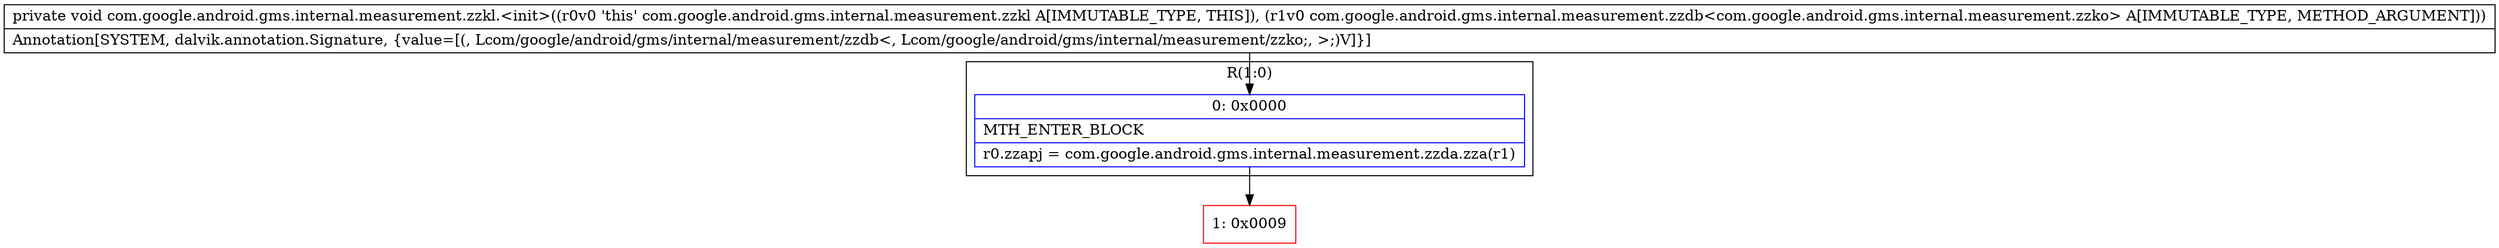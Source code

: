 digraph "CFG forcom.google.android.gms.internal.measurement.zzkl.\<init\>(Lcom\/google\/android\/gms\/internal\/measurement\/zzdb;)V" {
subgraph cluster_Region_2009619986 {
label = "R(1:0)";
node [shape=record,color=blue];
Node_0 [shape=record,label="{0\:\ 0x0000|MTH_ENTER_BLOCK\l|r0.zzapj = com.google.android.gms.internal.measurement.zzda.zza(r1)\l}"];
}
Node_1 [shape=record,color=red,label="{1\:\ 0x0009}"];
MethodNode[shape=record,label="{private void com.google.android.gms.internal.measurement.zzkl.\<init\>((r0v0 'this' com.google.android.gms.internal.measurement.zzkl A[IMMUTABLE_TYPE, THIS]), (r1v0 com.google.android.gms.internal.measurement.zzdb\<com.google.android.gms.internal.measurement.zzko\> A[IMMUTABLE_TYPE, METHOD_ARGUMENT]))  | Annotation[SYSTEM, dalvik.annotation.Signature, \{value=[(, Lcom\/google\/android\/gms\/internal\/measurement\/zzdb\<, Lcom\/google\/android\/gms\/internal\/measurement\/zzko;, \>;)V]\}]\l}"];
MethodNode -> Node_0;
Node_0 -> Node_1;
}

